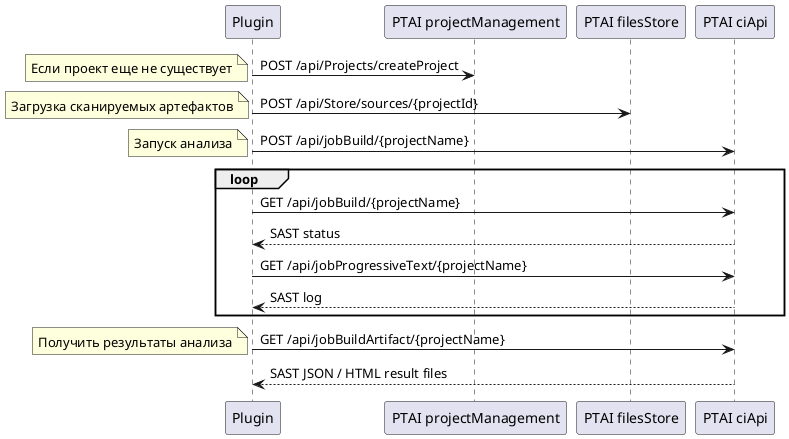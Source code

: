 @startuml
Plugin -> "PTAI projectManagement": POST /api/Projects/createProject
note left: Если проект еще не существует
Plugin -> "PTAI filesStore": POST /api/Store/sources/{projectId}
note left: Загрузка сканируемых артефактов
Plugin -> "PTAI ciApi": POST /api/jobBuild/{projectName}
note left: Запуск анализа
loop
Plugin -> "PTAI ciApi": GET /api/jobBuild/{projectName}
"PTAI ciApi" --> Plugin: SAST status
Plugin -> "PTAI ciApi": GET /api/jobProgressiveText/{projectName}
"PTAI ciApi" --> Plugin: SAST log
end
Plugin -> "PTAI ciApi": GET /api/jobBuildArtifact/{projectName}
note left: Получить результаты анализа
"PTAI ciApi" --> Plugin: SAST JSON / HTML result files
@enduml
